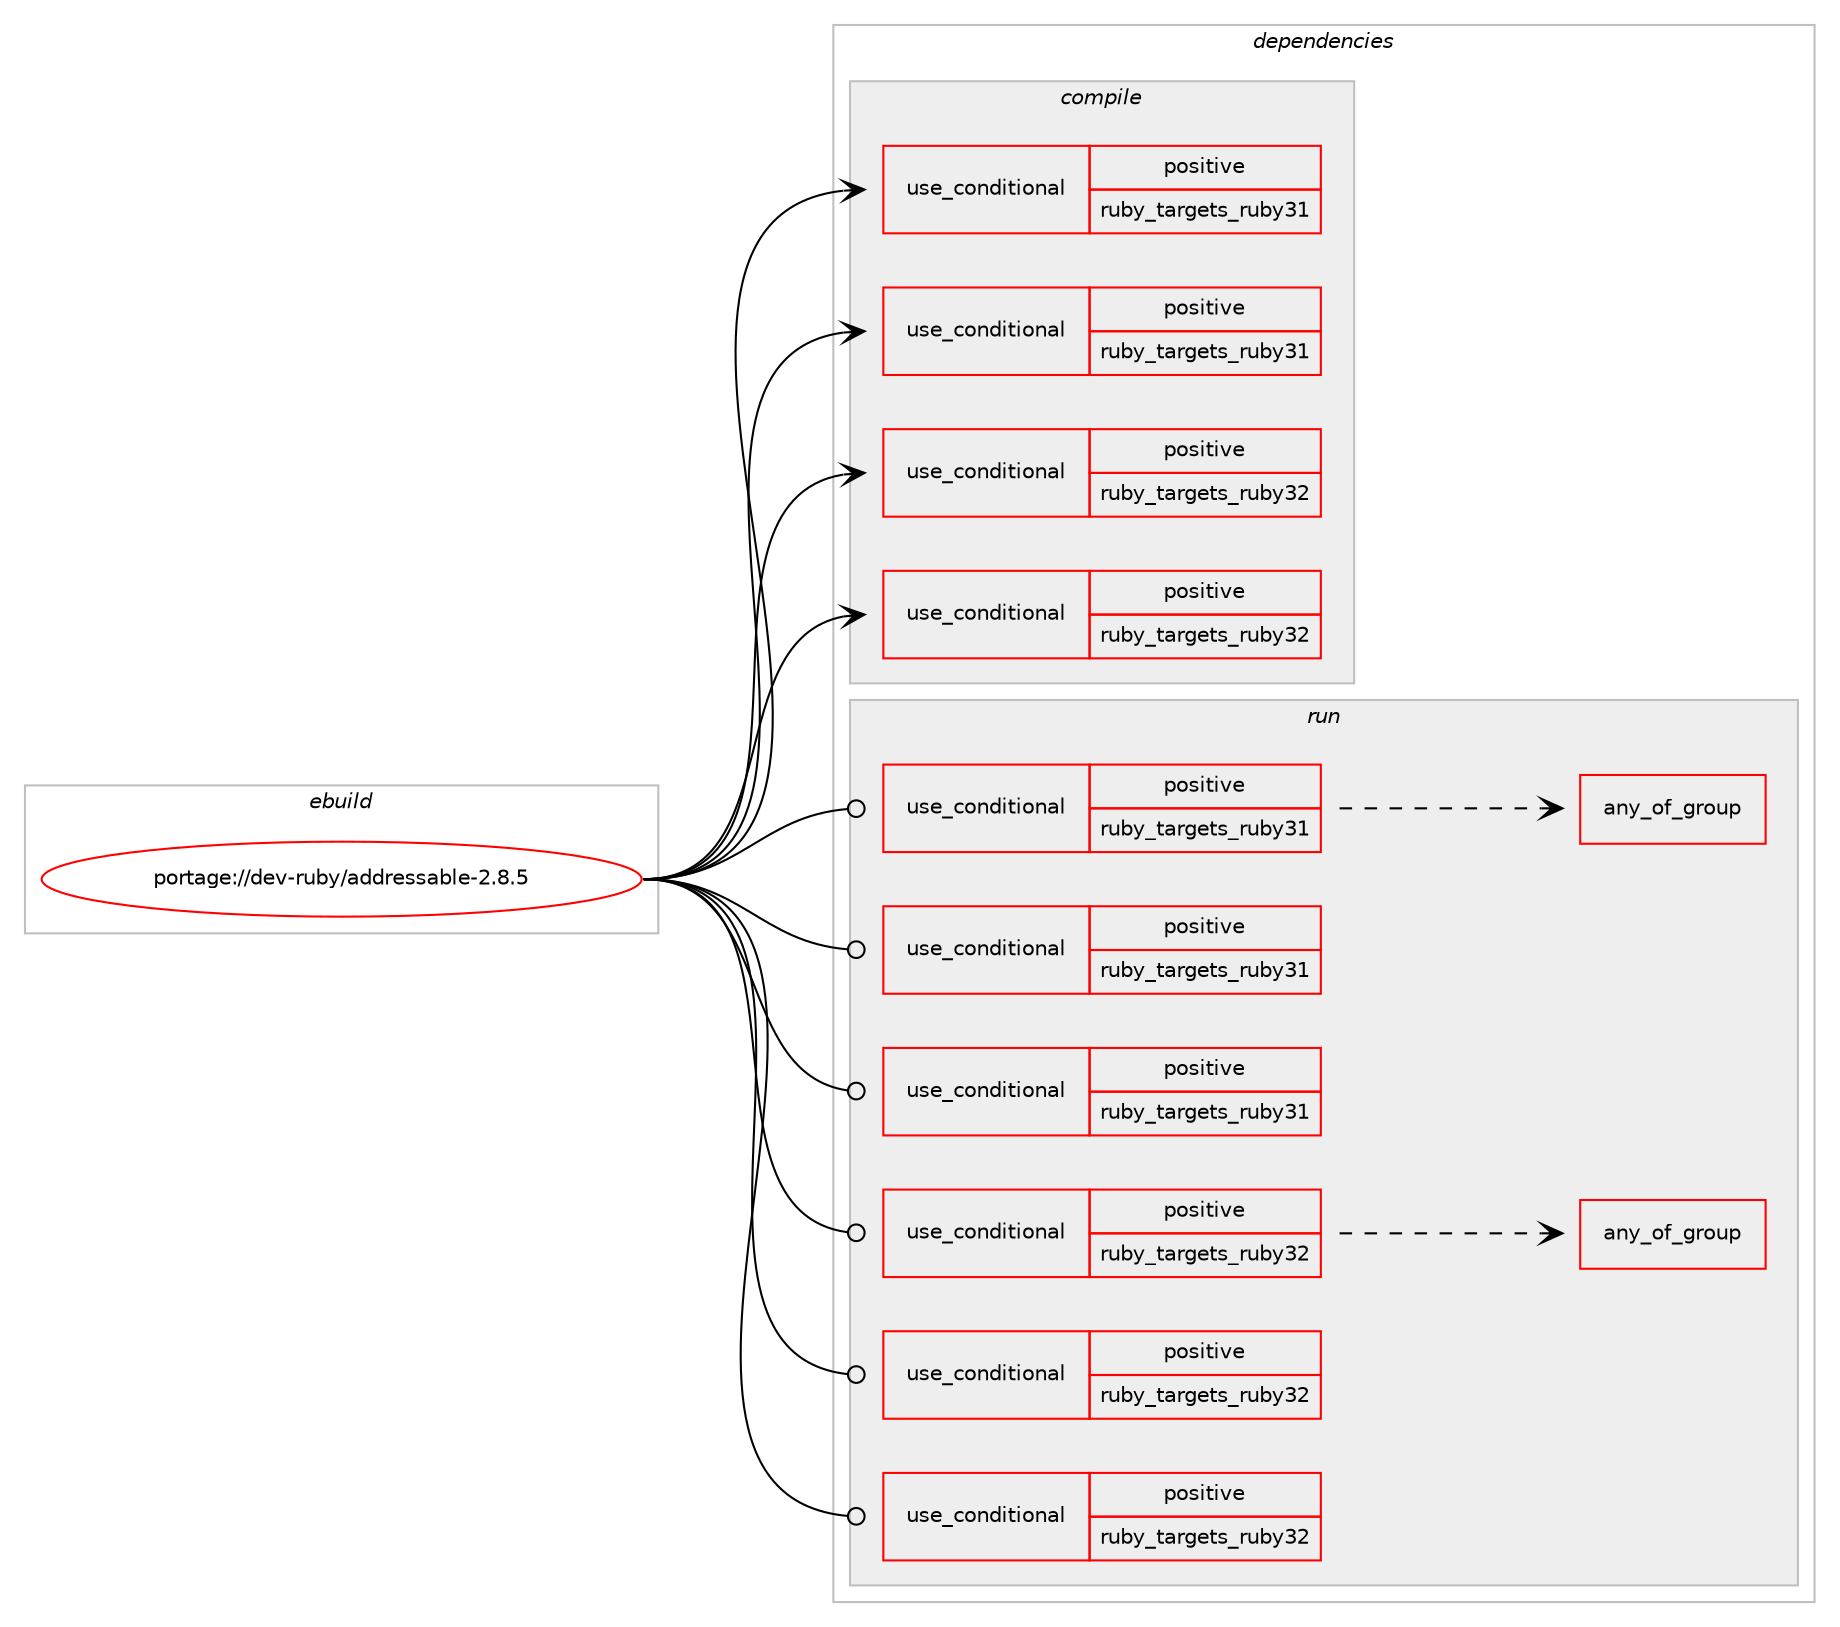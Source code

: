 digraph prolog {

# *************
# Graph options
# *************

newrank=true;
concentrate=true;
compound=true;
graph [rankdir=LR,fontname=Helvetica,fontsize=10,ranksep=1.5];#, ranksep=2.5, nodesep=0.2];
edge  [arrowhead=vee];
node  [fontname=Helvetica,fontsize=10];

# **********
# The ebuild
# **********

subgraph cluster_leftcol {
color=gray;
rank=same;
label=<<i>ebuild</i>>;
id [label="portage://dev-ruby/addressable-2.8.5", color=red, width=4, href="../dev-ruby/addressable-2.8.5.svg"];
}

# ****************
# The dependencies
# ****************

subgraph cluster_midcol {
color=gray;
label=<<i>dependencies</i>>;
subgraph cluster_compile {
fillcolor="#eeeeee";
style=filled;
label=<<i>compile</i>>;
subgraph cond42906 {
dependency89603 [label=<<TABLE BORDER="0" CELLBORDER="1" CELLSPACING="0" CELLPADDING="4"><TR><TD ROWSPAN="3" CELLPADDING="10">use_conditional</TD></TR><TR><TD>positive</TD></TR><TR><TD>ruby_targets_ruby31</TD></TR></TABLE>>, shape=none, color=red];
# *** BEGIN UNKNOWN DEPENDENCY TYPE (TODO) ***
# dependency89603 -> package_dependency(portage://dev-ruby/addressable-2.8.5,install,no,dev-lang,ruby,none,[,,],[slot(3.1)],[])
# *** END UNKNOWN DEPENDENCY TYPE (TODO) ***

}
id:e -> dependency89603:w [weight=20,style="solid",arrowhead="vee"];
subgraph cond42907 {
dependency89604 [label=<<TABLE BORDER="0" CELLBORDER="1" CELLSPACING="0" CELLPADDING="4"><TR><TD ROWSPAN="3" CELLPADDING="10">use_conditional</TD></TR><TR><TD>positive</TD></TR><TR><TD>ruby_targets_ruby31</TD></TR></TABLE>>, shape=none, color=red];
# *** BEGIN UNKNOWN DEPENDENCY TYPE (TODO) ***
# dependency89604 -> package_dependency(portage://dev-ruby/addressable-2.8.5,install,no,virtual,rubygems,none,[,,],[],[use(enable(ruby_targets_ruby31),negative)])
# *** END UNKNOWN DEPENDENCY TYPE (TODO) ***

}
id:e -> dependency89604:w [weight=20,style="solid",arrowhead="vee"];
subgraph cond42908 {
dependency89605 [label=<<TABLE BORDER="0" CELLBORDER="1" CELLSPACING="0" CELLPADDING="4"><TR><TD ROWSPAN="3" CELLPADDING="10">use_conditional</TD></TR><TR><TD>positive</TD></TR><TR><TD>ruby_targets_ruby32</TD></TR></TABLE>>, shape=none, color=red];
# *** BEGIN UNKNOWN DEPENDENCY TYPE (TODO) ***
# dependency89605 -> package_dependency(portage://dev-ruby/addressable-2.8.5,install,no,dev-lang,ruby,none,[,,],[slot(3.2)],[])
# *** END UNKNOWN DEPENDENCY TYPE (TODO) ***

}
id:e -> dependency89605:w [weight=20,style="solid",arrowhead="vee"];
subgraph cond42909 {
dependency89606 [label=<<TABLE BORDER="0" CELLBORDER="1" CELLSPACING="0" CELLPADDING="4"><TR><TD ROWSPAN="3" CELLPADDING="10">use_conditional</TD></TR><TR><TD>positive</TD></TR><TR><TD>ruby_targets_ruby32</TD></TR></TABLE>>, shape=none, color=red];
# *** BEGIN UNKNOWN DEPENDENCY TYPE (TODO) ***
# dependency89606 -> package_dependency(portage://dev-ruby/addressable-2.8.5,install,no,virtual,rubygems,none,[,,],[],[use(enable(ruby_targets_ruby32),negative)])
# *** END UNKNOWN DEPENDENCY TYPE (TODO) ***

}
id:e -> dependency89606:w [weight=20,style="solid",arrowhead="vee"];
}
subgraph cluster_compileandrun {
fillcolor="#eeeeee";
style=filled;
label=<<i>compile and run</i>>;
}
subgraph cluster_run {
fillcolor="#eeeeee";
style=filled;
label=<<i>run</i>>;
subgraph cond42910 {
dependency89607 [label=<<TABLE BORDER="0" CELLBORDER="1" CELLSPACING="0" CELLPADDING="4"><TR><TD ROWSPAN="3" CELLPADDING="10">use_conditional</TD></TR><TR><TD>positive</TD></TR><TR><TD>ruby_targets_ruby31</TD></TR></TABLE>>, shape=none, color=red];
subgraph any1108 {
dependency89608 [label=<<TABLE BORDER="0" CELLBORDER="1" CELLSPACING="0" CELLPADDING="4"><TR><TD CELLPADDING="10">any_of_group</TD></TR></TABLE>>, shape=none, color=red];# *** BEGIN UNKNOWN DEPENDENCY TYPE (TODO) ***
# dependency89608 -> package_dependency(portage://dev-ruby/addressable-2.8.5,run,no,dev-ruby,public_suffix,none,[,,],[slot(5)],[use(enable(ruby_targets_ruby31),negative)])
# *** END UNKNOWN DEPENDENCY TYPE (TODO) ***

# *** BEGIN UNKNOWN DEPENDENCY TYPE (TODO) ***
# dependency89608 -> package_dependency(portage://dev-ruby/addressable-2.8.5,run,no,dev-ruby,public_suffix,none,[,,],[slot(4)],[use(enable(ruby_targets_ruby31),negative)])
# *** END UNKNOWN DEPENDENCY TYPE (TODO) ***

}
dependency89607:e -> dependency89608:w [weight=20,style="dashed",arrowhead="vee"];
}
id:e -> dependency89607:w [weight=20,style="solid",arrowhead="odot"];
subgraph cond42911 {
dependency89609 [label=<<TABLE BORDER="0" CELLBORDER="1" CELLSPACING="0" CELLPADDING="4"><TR><TD ROWSPAN="3" CELLPADDING="10">use_conditional</TD></TR><TR><TD>positive</TD></TR><TR><TD>ruby_targets_ruby31</TD></TR></TABLE>>, shape=none, color=red];
# *** BEGIN UNKNOWN DEPENDENCY TYPE (TODO) ***
# dependency89609 -> package_dependency(portage://dev-ruby/addressable-2.8.5,run,no,dev-lang,ruby,none,[,,],[slot(3.1)],[])
# *** END UNKNOWN DEPENDENCY TYPE (TODO) ***

}
id:e -> dependency89609:w [weight=20,style="solid",arrowhead="odot"];
subgraph cond42912 {
dependency89610 [label=<<TABLE BORDER="0" CELLBORDER="1" CELLSPACING="0" CELLPADDING="4"><TR><TD ROWSPAN="3" CELLPADDING="10">use_conditional</TD></TR><TR><TD>positive</TD></TR><TR><TD>ruby_targets_ruby31</TD></TR></TABLE>>, shape=none, color=red];
# *** BEGIN UNKNOWN DEPENDENCY TYPE (TODO) ***
# dependency89610 -> package_dependency(portage://dev-ruby/addressable-2.8.5,run,no,virtual,rubygems,none,[,,],[],[use(enable(ruby_targets_ruby31),negative)])
# *** END UNKNOWN DEPENDENCY TYPE (TODO) ***

}
id:e -> dependency89610:w [weight=20,style="solid",arrowhead="odot"];
subgraph cond42913 {
dependency89611 [label=<<TABLE BORDER="0" CELLBORDER="1" CELLSPACING="0" CELLPADDING="4"><TR><TD ROWSPAN="3" CELLPADDING="10">use_conditional</TD></TR><TR><TD>positive</TD></TR><TR><TD>ruby_targets_ruby32</TD></TR></TABLE>>, shape=none, color=red];
subgraph any1109 {
dependency89612 [label=<<TABLE BORDER="0" CELLBORDER="1" CELLSPACING="0" CELLPADDING="4"><TR><TD CELLPADDING="10">any_of_group</TD></TR></TABLE>>, shape=none, color=red];# *** BEGIN UNKNOWN DEPENDENCY TYPE (TODO) ***
# dependency89612 -> package_dependency(portage://dev-ruby/addressable-2.8.5,run,no,dev-ruby,public_suffix,none,[,,],[slot(5)],[use(enable(ruby_targets_ruby32),negative)])
# *** END UNKNOWN DEPENDENCY TYPE (TODO) ***

# *** BEGIN UNKNOWN DEPENDENCY TYPE (TODO) ***
# dependency89612 -> package_dependency(portage://dev-ruby/addressable-2.8.5,run,no,dev-ruby,public_suffix,none,[,,],[slot(4)],[use(enable(ruby_targets_ruby32),negative)])
# *** END UNKNOWN DEPENDENCY TYPE (TODO) ***

}
dependency89611:e -> dependency89612:w [weight=20,style="dashed",arrowhead="vee"];
}
id:e -> dependency89611:w [weight=20,style="solid",arrowhead="odot"];
subgraph cond42914 {
dependency89613 [label=<<TABLE BORDER="0" CELLBORDER="1" CELLSPACING="0" CELLPADDING="4"><TR><TD ROWSPAN="3" CELLPADDING="10">use_conditional</TD></TR><TR><TD>positive</TD></TR><TR><TD>ruby_targets_ruby32</TD></TR></TABLE>>, shape=none, color=red];
# *** BEGIN UNKNOWN DEPENDENCY TYPE (TODO) ***
# dependency89613 -> package_dependency(portage://dev-ruby/addressable-2.8.5,run,no,dev-lang,ruby,none,[,,],[slot(3.2)],[])
# *** END UNKNOWN DEPENDENCY TYPE (TODO) ***

}
id:e -> dependency89613:w [weight=20,style="solid",arrowhead="odot"];
subgraph cond42915 {
dependency89614 [label=<<TABLE BORDER="0" CELLBORDER="1" CELLSPACING="0" CELLPADDING="4"><TR><TD ROWSPAN="3" CELLPADDING="10">use_conditional</TD></TR><TR><TD>positive</TD></TR><TR><TD>ruby_targets_ruby32</TD></TR></TABLE>>, shape=none, color=red];
# *** BEGIN UNKNOWN DEPENDENCY TYPE (TODO) ***
# dependency89614 -> package_dependency(portage://dev-ruby/addressable-2.8.5,run,no,virtual,rubygems,none,[,,],[],[use(enable(ruby_targets_ruby32),negative)])
# *** END UNKNOWN DEPENDENCY TYPE (TODO) ***

}
id:e -> dependency89614:w [weight=20,style="solid",arrowhead="odot"];
}
}

# **************
# The candidates
# **************

subgraph cluster_choices {
rank=same;
color=gray;
label=<<i>candidates</i>>;

}

}
